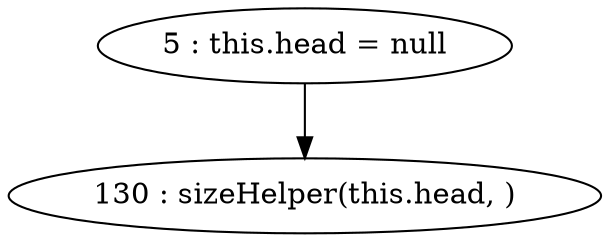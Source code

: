 digraph G {
"5 : this.head = null"
"5 : this.head = null" -> "130 : sizeHelper(this.head, )"
"130 : sizeHelper(this.head, )"
}